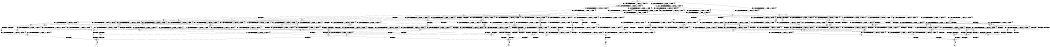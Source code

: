 digraph BCG {
size = "7, 10.5";
center = TRUE;
node [shape = circle];
0 [peripheries = 2];
0 -> 1 [label = "EX !0 !ATOMIC_EXCH_BRANCH (1, +1, TRUE, +0, 2, TRUE) !{0}"];
0 -> 2 [label = "EX !2 !ATOMIC_EXCH_BRANCH (1, +0, FALSE, +0, 1, TRUE) !{0}"];
0 -> 3 [label = "EX !1 !ATOMIC_EXCH_BRANCH (1, +0, FALSE, +0, 1, TRUE) !{0}"];
0 -> 4 [label = "EX !0 !ATOMIC_EXCH_BRANCH (1, +1, TRUE, +0, 2, TRUE) !{0}"];
1 -> 5 [label = "EX !2 !ATOMIC_EXCH_BRANCH (1, +0, FALSE, +0, 1, FALSE) !{0}"];
1 -> 6 [label = "EX !1 !ATOMIC_EXCH_BRANCH (1, +0, FALSE, +0, 1, FALSE) !{0}"];
1 -> 7 [label = "TERMINATE !0"];
2 -> 2 [label = "EX !2 !ATOMIC_EXCH_BRANCH (1, +0, FALSE, +0, 1, TRUE) !{0}"];
2 -> 8 [label = "EX !0 !ATOMIC_EXCH_BRANCH (1, +1, TRUE, +0, 2, TRUE) !{0}"];
2 -> 9 [label = "EX !1 !ATOMIC_EXCH_BRANCH (1, +0, FALSE, +0, 1, TRUE) !{0}"];
2 -> 10 [label = "EX !0 !ATOMIC_EXCH_BRANCH (1, +1, TRUE, +0, 2, TRUE) !{0}"];
3 -> 3 [label = "EX !1 !ATOMIC_EXCH_BRANCH (1, +0, FALSE, +0, 1, TRUE) !{0}"];
3 -> 11 [label = "EX !0 !ATOMIC_EXCH_BRANCH (1, +1, TRUE, +0, 2, TRUE) !{0}"];
3 -> 9 [label = "EX !2 !ATOMIC_EXCH_BRANCH (1, +0, FALSE, +0, 1, TRUE) !{0}"];
3 -> 12 [label = "EX !0 !ATOMIC_EXCH_BRANCH (1, +1, TRUE, +0, 2, TRUE) !{0}"];
4 -> 13 [label = "EX !2 !ATOMIC_EXCH_BRANCH (1, +0, FALSE, +0, 1, FALSE) !{0}"];
4 -> 14 [label = "EX !1 !ATOMIC_EXCH_BRANCH (1, +0, FALSE, +0, 1, FALSE) !{0}"];
4 -> 15 [label = "TERMINATE !0"];
5 -> 16 [label = "EX !1 !ATOMIC_EXCH_BRANCH (1, +0, FALSE, +0, 1, FALSE) !{0}"];
5 -> 17 [label = "TERMINATE !0"];
5 -> 18 [label = "TERMINATE !2"];
6 -> 16 [label = "EX !2 !ATOMIC_EXCH_BRANCH (1, +0, FALSE, +0, 1, FALSE) !{0}"];
6 -> 19 [label = "TERMINATE !0"];
6 -> 20 [label = "TERMINATE !1"];
7 -> 21 [label = "EX !2 !ATOMIC_EXCH_BRANCH (1, +0, FALSE, +0, 1, FALSE) !{1}"];
7 -> 22 [label = "EX !1 !ATOMIC_EXCH_BRANCH (1, +0, FALSE, +0, 1, FALSE) !{1}"];
7 -> 23 [label = "EX !1 !ATOMIC_EXCH_BRANCH (1, +0, FALSE, +0, 1, FALSE) !{1}"];
8 -> 5 [label = "EX !2 !ATOMIC_EXCH_BRANCH (1, +0, FALSE, +0, 1, FALSE) !{0}"];
8 -> 24 [label = "EX !1 !ATOMIC_EXCH_BRANCH (1, +0, FALSE, +0, 1, FALSE) !{0}"];
8 -> 25 [label = "TERMINATE !0"];
9 -> 9 [label = "EX !1 !ATOMIC_EXCH_BRANCH (1, +0, FALSE, +0, 1, TRUE) !{0}"];
9 -> 9 [label = "EX !2 !ATOMIC_EXCH_BRANCH (1, +0, FALSE, +0, 1, TRUE) !{0}"];
9 -> 26 [label = "EX !0 !ATOMIC_EXCH_BRANCH (1, +1, TRUE, +0, 2, TRUE) !{0}"];
9 -> 27 [label = "EX !0 !ATOMIC_EXCH_BRANCH (1, +1, TRUE, +0, 2, TRUE) !{0}"];
10 -> 13 [label = "EX !2 !ATOMIC_EXCH_BRANCH (1, +0, FALSE, +0, 1, FALSE) !{0}"];
10 -> 28 [label = "EX !1 !ATOMIC_EXCH_BRANCH (1, +0, FALSE, +0, 1, FALSE) !{0}"];
10 -> 29 [label = "TERMINATE !0"];
11 -> 6 [label = "EX !1 !ATOMIC_EXCH_BRANCH (1, +0, FALSE, +0, 1, FALSE) !{0}"];
11 -> 30 [label = "EX !2 !ATOMIC_EXCH_BRANCH (1, +0, FALSE, +0, 1, FALSE) !{0}"];
11 -> 31 [label = "TERMINATE !0"];
12 -> 14 [label = "EX !1 !ATOMIC_EXCH_BRANCH (1, +0, FALSE, +0, 1, FALSE) !{0}"];
12 -> 32 [label = "EX !2 !ATOMIC_EXCH_BRANCH (1, +0, FALSE, +0, 1, FALSE) !{0}"];
12 -> 33 [label = "TERMINATE !0"];
13 -> 34 [label = "EX !1 !ATOMIC_EXCH_BRANCH (1, +0, FALSE, +0, 1, FALSE) !{0}"];
13 -> 35 [label = "TERMINATE !0"];
13 -> 36 [label = "TERMINATE !2"];
14 -> 34 [label = "EX !2 !ATOMIC_EXCH_BRANCH (1, +0, FALSE, +0, 1, FALSE) !{0}"];
14 -> 37 [label = "TERMINATE !0"];
14 -> 38 [label = "TERMINATE !1"];
15 -> 39 [label = "EX !2 !ATOMIC_EXCH_BRANCH (1, +0, FALSE, +0, 1, FALSE) !{1}"];
15 -> 40 [label = "EX !1 !ATOMIC_EXCH_BRANCH (1, +0, FALSE, +0, 1, FALSE) !{1}"];
16 -> 41 [label = "TERMINATE !0"];
16 -> 42 [label = "TERMINATE !2"];
16 -> 43 [label = "TERMINATE !1"];
17 -> 44 [label = "EX !1 !ATOMIC_EXCH_BRANCH (1, +0, FALSE, +0, 1, FALSE) !{1}"];
17 -> 45 [label = "TERMINATE !2"];
17 -> 46 [label = "EX !1 !ATOMIC_EXCH_BRANCH (1, +0, FALSE, +0, 1, FALSE) !{1}"];
18 -> 47 [label = "EX !1 !ATOMIC_EXCH_BRANCH (1, +0, FALSE, +0, 1, FALSE) !{1}"];
18 -> 45 [label = "TERMINATE !0"];
18 -> 48 [label = "EX !1 !ATOMIC_EXCH_BRANCH (1, +0, FALSE, +0, 1, FALSE) !{1}"];
19 -> 44 [label = "EX !2 !ATOMIC_EXCH_BRANCH (1, +0, FALSE, +0, 1, FALSE) !{1}"];
19 -> 49 [label = "TERMINATE !1"];
20 -> 50 [label = "EX !2 !ATOMIC_EXCH_BRANCH (1, +0, FALSE, +0, 1, FALSE) !{1}"];
20 -> 49 [label = "TERMINATE !0"];
21 -> 44 [label = "EX !1 !ATOMIC_EXCH_BRANCH (1, +0, FALSE, +0, 1, FALSE) !{1}"];
21 -> 45 [label = "TERMINATE !2"];
21 -> 46 [label = "EX !1 !ATOMIC_EXCH_BRANCH (1, +0, FALSE, +0, 1, FALSE) !{1}"];
22 -> 44 [label = "EX !2 !ATOMIC_EXCH_BRANCH (1, +0, FALSE, +0, 1, FALSE) !{1}"];
22 -> 49 [label = "TERMINATE !1"];
23 -> 46 [label = "EX !2 !ATOMIC_EXCH_BRANCH (1, +0, FALSE, +0, 1, FALSE) !{1}"];
23 -> 51 [label = "TERMINATE !1"];
24 -> 16 [label = "EX !2 !ATOMIC_EXCH_BRANCH (1, +0, FALSE, +0, 1, FALSE) !{0}"];
24 -> 52 [label = "TERMINATE !0"];
24 -> 53 [label = "TERMINATE !1"];
25 -> 54 [label = "EX !1 !ATOMIC_EXCH_BRANCH (1, +0, FALSE, +0, 1, FALSE) !{1}"];
25 -> 21 [label = "EX !2 !ATOMIC_EXCH_BRANCH (1, +0, FALSE, +0, 1, FALSE) !{1}"];
25 -> 55 [label = "EX !1 !ATOMIC_EXCH_BRANCH (1, +0, FALSE, +0, 1, FALSE) !{1}"];
26 -> 24 [label = "EX !1 !ATOMIC_EXCH_BRANCH (1, +0, FALSE, +0, 1, FALSE) !{0}"];
26 -> 30 [label = "EX !2 !ATOMIC_EXCH_BRANCH (1, +0, FALSE, +0, 1, FALSE) !{0}"];
26 -> 56 [label = "TERMINATE !0"];
27 -> 28 [label = "EX !1 !ATOMIC_EXCH_BRANCH (1, +0, FALSE, +0, 1, FALSE) !{0}"];
27 -> 32 [label = "EX !2 !ATOMIC_EXCH_BRANCH (1, +0, FALSE, +0, 1, FALSE) !{0}"];
27 -> 57 [label = "TERMINATE !0"];
28 -> 34 [label = "EX !2 !ATOMIC_EXCH_BRANCH (1, +0, FALSE, +0, 1, FALSE) !{0}"];
28 -> 58 [label = "TERMINATE !0"];
28 -> 59 [label = "TERMINATE !1"];
29 -> 60 [label = "EX !1 !ATOMIC_EXCH_BRANCH (1, +0, FALSE, +0, 1, FALSE) !{1}"];
29 -> 39 [label = "EX !2 !ATOMIC_EXCH_BRANCH (1, +0, FALSE, +0, 1, FALSE) !{1}"];
30 -> 16 [label = "EX !1 !ATOMIC_EXCH_BRANCH (1, +0, FALSE, +0, 1, FALSE) !{0}"];
30 -> 61 [label = "TERMINATE !0"];
30 -> 62 [label = "TERMINATE !2"];
31 -> 63 [label = "EX !2 !ATOMIC_EXCH_BRANCH (1, +0, FALSE, +0, 1, FALSE) !{1}"];
31 -> 22 [label = "EX !1 !ATOMIC_EXCH_BRANCH (1, +0, FALSE, +0, 1, FALSE) !{1}"];
31 -> 23 [label = "EX !1 !ATOMIC_EXCH_BRANCH (1, +0, FALSE, +0, 1, FALSE) !{1}"];
32 -> 34 [label = "EX !1 !ATOMIC_EXCH_BRANCH (1, +0, FALSE, +0, 1, FALSE) !{0}"];
32 -> 64 [label = "TERMINATE !0"];
32 -> 65 [label = "TERMINATE !2"];
33 -> 66 [label = "EX !2 !ATOMIC_EXCH_BRANCH (1, +0, FALSE, +0, 1, FALSE) !{1}"];
33 -> 40 [label = "EX !1 !ATOMIC_EXCH_BRANCH (1, +0, FALSE, +0, 1, FALSE) !{1}"];
34 -> 67 [label = "TERMINATE !0"];
34 -> 68 [label = "TERMINATE !2"];
34 -> 69 [label = "TERMINATE !1"];
35 -> 70 [label = "EX !1 !ATOMIC_EXCH_BRANCH (1, +0, FALSE, +0, 1, FALSE) !{1}"];
35 -> 71 [label = "TERMINATE !2"];
36 -> 72 [label = "EX !1 !ATOMIC_EXCH_BRANCH (1, +0, FALSE, +0, 1, FALSE) !{1}"];
36 -> 71 [label = "TERMINATE !0"];
37 -> 70 [label = "EX !2 !ATOMIC_EXCH_BRANCH (1, +0, FALSE, +0, 1, FALSE) !{1}"];
37 -> 73 [label = "TERMINATE !1"];
38 -> 74 [label = "EX !2 !ATOMIC_EXCH_BRANCH (1, +0, FALSE, +0, 1, FALSE) !{1}"];
38 -> 73 [label = "TERMINATE !0"];
39 -> 70 [label = "EX !1 !ATOMIC_EXCH_BRANCH (1, +0, FALSE, +0, 1, FALSE) !{1}"];
39 -> 71 [label = "TERMINATE !2"];
40 -> 70 [label = "EX !2 !ATOMIC_EXCH_BRANCH (1, +0, FALSE, +0, 1, FALSE) !{1}"];
40 -> 73 [label = "TERMINATE !1"];
41 -> 75 [label = "TERMINATE !2"];
41 -> 76 [label = "TERMINATE !1"];
42 -> 75 [label = "TERMINATE !0"];
42 -> 77 [label = "TERMINATE !1"];
43 -> 76 [label = "TERMINATE !0"];
43 -> 77 [label = "TERMINATE !2"];
44 -> 75 [label = "TERMINATE !2"];
44 -> 76 [label = "TERMINATE !1"];
45 -> 78 [label = "EX !1 !ATOMIC_EXCH_BRANCH (1, +0, FALSE, +0, 1, FALSE) !{2}"];
46 -> 79 [label = "TERMINATE !2"];
46 -> 80 [label = "TERMINATE !1"];
47 -> 75 [label = "TERMINATE !0"];
47 -> 77 [label = "TERMINATE !1"];
48 -> 79 [label = "TERMINATE !0"];
48 -> 81 [label = "TERMINATE !1"];
49 -> 82 [label = "EX !2 !ATOMIC_EXCH_BRANCH (1, +0, FALSE, +0, 1, FALSE) !{2}"];
49 -> 83 [label = "EX !2 !ATOMIC_EXCH_BRANCH (1, +0, FALSE, +0, 1, FALSE) !{2}"];
50 -> 76 [label = "TERMINATE !0"];
50 -> 77 [label = "TERMINATE !2"];
51 -> 84 [label = "EX !2 !ATOMIC_EXCH_BRANCH (1, +0, FALSE, +0, 1, FALSE) !{2}"];
52 -> 85 [label = "TERMINATE !1"];
52 -> 44 [label = "EX !2 !ATOMIC_EXCH_BRANCH (1, +0, FALSE, +0, 1, FALSE) !{1}"];
53 -> 85 [label = "TERMINATE !0"];
53 -> 50 [label = "EX !2 !ATOMIC_EXCH_BRANCH (1, +0, FALSE, +0, 1, FALSE) !{1}"];
54 -> 44 [label = "EX !2 !ATOMIC_EXCH_BRANCH (1, +0, FALSE, +0, 1, FALSE) !{1}"];
54 -> 85 [label = "TERMINATE !1"];
55 -> 46 [label = "EX !2 !ATOMIC_EXCH_BRANCH (1, +0, FALSE, +0, 1, FALSE) !{1}"];
55 -> 86 [label = "TERMINATE !1"];
56 -> 54 [label = "EX !1 !ATOMIC_EXCH_BRANCH (1, +0, FALSE, +0, 1, FALSE) !{1}"];
56 -> 63 [label = "EX !2 !ATOMIC_EXCH_BRANCH (1, +0, FALSE, +0, 1, FALSE) !{1}"];
56 -> 55 [label = "EX !1 !ATOMIC_EXCH_BRANCH (1, +0, FALSE, +0, 1, FALSE) !{1}"];
57 -> 60 [label = "EX !1 !ATOMIC_EXCH_BRANCH (1, +0, FALSE, +0, 1, FALSE) !{1}"];
57 -> 66 [label = "EX !2 !ATOMIC_EXCH_BRANCH (1, +0, FALSE, +0, 1, FALSE) !{1}"];
58 -> 87 [label = "TERMINATE !1"];
58 -> 70 [label = "EX !2 !ATOMIC_EXCH_BRANCH (1, +0, FALSE, +0, 1, FALSE) !{1}"];
59 -> 87 [label = "TERMINATE !0"];
59 -> 74 [label = "EX !2 !ATOMIC_EXCH_BRANCH (1, +0, FALSE, +0, 1, FALSE) !{1}"];
60 -> 70 [label = "EX !2 !ATOMIC_EXCH_BRANCH (1, +0, FALSE, +0, 1, FALSE) !{1}"];
60 -> 87 [label = "TERMINATE !1"];
61 -> 88 [label = "TERMINATE !2"];
61 -> 44 [label = "EX !1 !ATOMIC_EXCH_BRANCH (1, +0, FALSE, +0, 1, FALSE) !{1}"];
61 -> 46 [label = "EX !1 !ATOMIC_EXCH_BRANCH (1, +0, FALSE, +0, 1, FALSE) !{1}"];
62 -> 88 [label = "TERMINATE !0"];
62 -> 47 [label = "EX !1 !ATOMIC_EXCH_BRANCH (1, +0, FALSE, +0, 1, FALSE) !{1}"];
62 -> 48 [label = "EX !1 !ATOMIC_EXCH_BRANCH (1, +0, FALSE, +0, 1, FALSE) !{1}"];
63 -> 44 [label = "EX !1 !ATOMIC_EXCH_BRANCH (1, +0, FALSE, +0, 1, FALSE) !{1}"];
63 -> 88 [label = "TERMINATE !2"];
63 -> 46 [label = "EX !1 !ATOMIC_EXCH_BRANCH (1, +0, FALSE, +0, 1, FALSE) !{1}"];
64 -> 89 [label = "TERMINATE !2"];
64 -> 70 [label = "EX !1 !ATOMIC_EXCH_BRANCH (1, +0, FALSE, +0, 1, FALSE) !{1}"];
65 -> 89 [label = "TERMINATE !0"];
65 -> 72 [label = "EX !1 !ATOMIC_EXCH_BRANCH (1, +0, FALSE, +0, 1, FALSE) !{1}"];
66 -> 70 [label = "EX !1 !ATOMIC_EXCH_BRANCH (1, +0, FALSE, +0, 1, FALSE) !{1}"];
66 -> 89 [label = "TERMINATE !2"];
67 -> 90 [label = "TERMINATE !2"];
67 -> 91 [label = "TERMINATE !1"];
68 -> 90 [label = "TERMINATE !0"];
68 -> 92 [label = "TERMINATE !1"];
69 -> 91 [label = "TERMINATE !0"];
69 -> 92 [label = "TERMINATE !2"];
70 -> 90 [label = "TERMINATE !2"];
70 -> 91 [label = "TERMINATE !1"];
71 -> 93 [label = "EX !1 !ATOMIC_EXCH_BRANCH (1, +0, FALSE, +0, 1, FALSE) !{2}"];
72 -> 90 [label = "TERMINATE !0"];
72 -> 92 [label = "TERMINATE !1"];
73 -> 94 [label = "EX !2 !ATOMIC_EXCH_BRANCH (1, +0, FALSE, +0, 1, FALSE) !{2}"];
74 -> 91 [label = "TERMINATE !0"];
74 -> 92 [label = "TERMINATE !2"];
75 -> 95 [label = "TERMINATE !1"];
76 -> 95 [label = "TERMINATE !2"];
77 -> 95 [label = "TERMINATE !0"];
78 -> 95 [label = "TERMINATE !1"];
79 -> 96 [label = "TERMINATE !1"];
80 -> 96 [label = "TERMINATE !2"];
81 -> 96 [label = "TERMINATE !0"];
82 -> 95 [label = "TERMINATE !2"];
83 -> 97 [label = "TERMINATE !2"];
84 -> 96 [label = "TERMINATE !2"];
85 -> 82 [label = "EX !2 !ATOMIC_EXCH_BRANCH (1, +0, FALSE, +0, 1, FALSE) !{2}"];
85 -> 83 [label = "EX !2 !ATOMIC_EXCH_BRANCH (1, +0, FALSE, +0, 1, FALSE) !{2}"];
86 -> 84 [label = "EX !2 !ATOMIC_EXCH_BRANCH (1, +0, FALSE, +0, 1, FALSE) !{2}"];
87 -> 94 [label = "EX !2 !ATOMIC_EXCH_BRANCH (1, +0, FALSE, +0, 1, FALSE) !{2}"];
88 -> 78 [label = "EX !1 !ATOMIC_EXCH_BRANCH (1, +0, FALSE, +0, 1, FALSE) !{2}"];
89 -> 93 [label = "EX !1 !ATOMIC_EXCH_BRANCH (1, +0, FALSE, +0, 1, FALSE) !{2}"];
90 -> 98 [label = "TERMINATE !1"];
91 -> 98 [label = "TERMINATE !2"];
92 -> 98 [label = "TERMINATE !0"];
93 -> 98 [label = "TERMINATE !1"];
94 -> 98 [label = "TERMINATE !2"];
95 -> 99 [label = "exit"];
96 -> 100 [label = "exit"];
97 -> 101 [label = "exit"];
98 -> 102 [label = "exit"];
}
